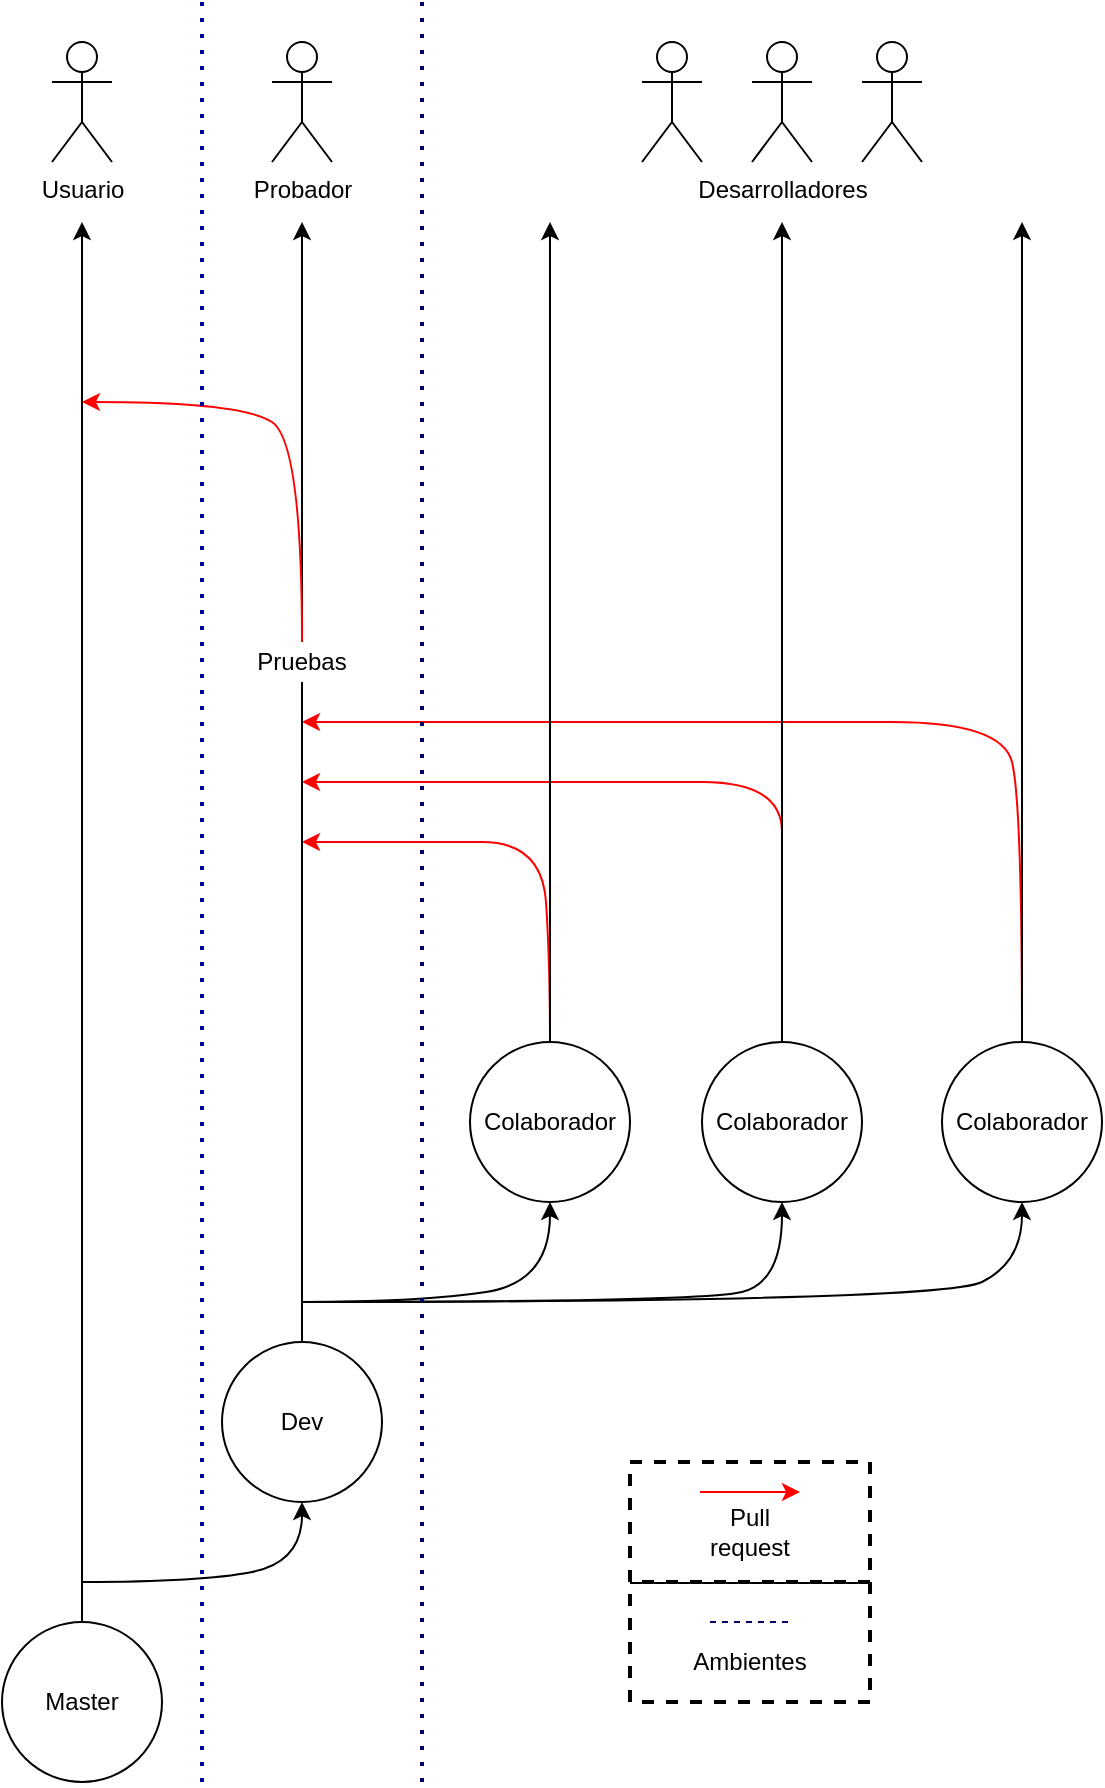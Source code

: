 <mxfile version="13.6.5" type="github">
  <diagram id="6-Giw8CHRXXG0erkQnG9" name="Page-1">
    <mxGraphModel dx="866" dy="490" grid="1" gridSize="10" guides="1" tooltips="1" connect="1" arrows="1" fold="1" page="1" pageScale="1" pageWidth="827" pageHeight="1169" math="0" shadow="0">
      <root>
        <mxCell id="0" />
        <mxCell id="1" parent="0" />
        <mxCell id="gkVkLWcn6_179aJGpPZe-38" value="" style="rounded=0;whiteSpace=wrap;html=1;glass=0;strokeWidth=2;sketch=0;shadow=0;dashed=1;" vertex="1" parent="1">
          <mxGeometry x="364" y="870" width="120" height="60" as="geometry" />
        </mxCell>
        <mxCell id="gkVkLWcn6_179aJGpPZe-33" value="" style="rounded=0;whiteSpace=wrap;html=1;glass=0;strokeWidth=2;sketch=0;shadow=0;dashed=1;" vertex="1" parent="1">
          <mxGeometry x="364" y="810" width="120" height="60" as="geometry" />
        </mxCell>
        <mxCell id="gkVkLWcn6_179aJGpPZe-1" value="Master" style="ellipse;whiteSpace=wrap;html=1;aspect=fixed;" vertex="1" parent="1">
          <mxGeometry x="50" y="890" width="80" height="80" as="geometry" />
        </mxCell>
        <mxCell id="gkVkLWcn6_179aJGpPZe-2" value="Dev" style="ellipse;whiteSpace=wrap;html=1;aspect=fixed;" vertex="1" parent="1">
          <mxGeometry x="160" y="750" width="80" height="80" as="geometry" />
        </mxCell>
        <mxCell id="gkVkLWcn6_179aJGpPZe-3" value="" style="endArrow=classic;html=1;exitX=0.5;exitY=0;exitDx=0;exitDy=0;" edge="1" parent="1" source="gkVkLWcn6_179aJGpPZe-1">
          <mxGeometry width="50" height="50" relative="1" as="geometry">
            <mxPoint x="270" y="780" as="sourcePoint" />
            <mxPoint x="90" y="190" as="targetPoint" />
          </mxGeometry>
        </mxCell>
        <mxCell id="gkVkLWcn6_179aJGpPZe-4" value="" style="endArrow=classic;html=1;exitX=0.5;exitY=0;exitDx=0;exitDy=0;" edge="1" parent="1" source="gkVkLWcn6_179aJGpPZe-23">
          <mxGeometry width="50" height="50" relative="1" as="geometry">
            <mxPoint x="270" y="780" as="sourcePoint" />
            <mxPoint x="200" y="190" as="targetPoint" />
          </mxGeometry>
        </mxCell>
        <mxCell id="gkVkLWcn6_179aJGpPZe-5" value="" style="curved=1;endArrow=classic;html=1;entryX=0.5;entryY=1;entryDx=0;entryDy=0;" edge="1" parent="1" target="gkVkLWcn6_179aJGpPZe-2">
          <mxGeometry width="50" height="50" relative="1" as="geometry">
            <mxPoint x="90" y="870" as="sourcePoint" />
            <mxPoint x="320" y="730" as="targetPoint" />
            <Array as="points">
              <mxPoint x="150" y="870" />
              <mxPoint x="200" y="860" />
            </Array>
          </mxGeometry>
        </mxCell>
        <mxCell id="gkVkLWcn6_179aJGpPZe-6" value="Usuario" style="shape=umlActor;verticalLabelPosition=bottom;verticalAlign=top;html=1;outlineConnect=0;" vertex="1" parent="1">
          <mxGeometry x="75" y="100" width="30" height="60" as="geometry" />
        </mxCell>
        <mxCell id="gkVkLWcn6_179aJGpPZe-7" value="Colaborador" style="ellipse;whiteSpace=wrap;html=1;aspect=fixed;" vertex="1" parent="1">
          <mxGeometry x="284" y="600" width="80" height="80" as="geometry" />
        </mxCell>
        <mxCell id="gkVkLWcn6_179aJGpPZe-8" value="" style="curved=1;endArrow=classic;html=1;entryX=0.5;entryY=1;entryDx=0;entryDy=0;" edge="1" parent="1" target="gkVkLWcn6_179aJGpPZe-7">
          <mxGeometry width="50" height="50" relative="1" as="geometry">
            <mxPoint x="200" y="730" as="sourcePoint" />
            <mxPoint x="350" y="690" as="targetPoint" />
            <Array as="points">
              <mxPoint x="260" y="730" />
              <mxPoint x="324" y="720" />
            </Array>
          </mxGeometry>
        </mxCell>
        <mxCell id="gkVkLWcn6_179aJGpPZe-9" value="Colaborador" style="ellipse;whiteSpace=wrap;html=1;aspect=fixed;" vertex="1" parent="1">
          <mxGeometry x="400" y="600" width="80" height="80" as="geometry" />
        </mxCell>
        <mxCell id="gkVkLWcn6_179aJGpPZe-10" value="Colaborador" style="ellipse;whiteSpace=wrap;html=1;aspect=fixed;" vertex="1" parent="1">
          <mxGeometry x="520" y="600" width="80" height="80" as="geometry" />
        </mxCell>
        <mxCell id="gkVkLWcn6_179aJGpPZe-11" value="" style="curved=1;endArrow=classic;html=1;entryX=0.5;entryY=1;entryDx=0;entryDy=0;" edge="1" parent="1" target="gkVkLWcn6_179aJGpPZe-9">
          <mxGeometry width="50" height="50" relative="1" as="geometry">
            <mxPoint x="200" y="730" as="sourcePoint" />
            <mxPoint x="350" y="690" as="targetPoint" />
            <Array as="points">
              <mxPoint x="400" y="730" />
              <mxPoint x="440" y="720" />
            </Array>
          </mxGeometry>
        </mxCell>
        <mxCell id="gkVkLWcn6_179aJGpPZe-12" value="" style="curved=1;endArrow=classic;html=1;entryX=0.5;entryY=1;entryDx=0;entryDy=0;" edge="1" parent="1" target="gkVkLWcn6_179aJGpPZe-10">
          <mxGeometry width="50" height="50" relative="1" as="geometry">
            <mxPoint x="200" y="730" as="sourcePoint" />
            <mxPoint x="350" y="770" as="targetPoint" />
            <Array as="points">
              <mxPoint x="520" y="730" />
              <mxPoint x="560" y="710" />
            </Array>
          </mxGeometry>
        </mxCell>
        <mxCell id="gkVkLWcn6_179aJGpPZe-14" value="" style="curved=1;endArrow=classic;html=1;exitX=0.5;exitY=0;exitDx=0;exitDy=0;strokeColor=#FF0000;" edge="1" parent="1" source="gkVkLWcn6_179aJGpPZe-7">
          <mxGeometry width="50" height="50" relative="1" as="geometry">
            <mxPoint x="370" y="480" as="sourcePoint" />
            <mxPoint x="200" y="500" as="targetPoint" />
            <Array as="points">
              <mxPoint x="324" y="560" />
              <mxPoint x="320" y="500" />
              <mxPoint x="260" y="500" />
            </Array>
          </mxGeometry>
        </mxCell>
        <mxCell id="gkVkLWcn6_179aJGpPZe-15" value="" style="curved=1;endArrow=classic;html=1;exitX=0.5;exitY=0;exitDx=0;exitDy=0;strokeColor=#FF0000;" edge="1" parent="1" source="gkVkLWcn6_179aJGpPZe-9">
          <mxGeometry width="50" height="50" relative="1" as="geometry">
            <mxPoint x="370" y="550" as="sourcePoint" />
            <mxPoint x="200" y="470" as="targetPoint" />
            <Array as="points">
              <mxPoint x="440" y="520" />
              <mxPoint x="440" y="470" />
              <mxPoint x="360" y="470" />
            </Array>
          </mxGeometry>
        </mxCell>
        <mxCell id="gkVkLWcn6_179aJGpPZe-17" value="" style="curved=1;endArrow=classic;html=1;exitX=0.5;exitY=0;exitDx=0;exitDy=0;strokeColor=#FF0000;" edge="1" parent="1" source="gkVkLWcn6_179aJGpPZe-10">
          <mxGeometry width="50" height="50" relative="1" as="geometry">
            <mxPoint x="370" y="550" as="sourcePoint" />
            <mxPoint x="200" y="440" as="targetPoint" />
            <Array as="points">
              <mxPoint x="560" y="480" />
              <mxPoint x="550" y="440" />
              <mxPoint x="440" y="440" />
            </Array>
          </mxGeometry>
        </mxCell>
        <mxCell id="gkVkLWcn6_179aJGpPZe-19" value="" style="curved=1;endArrow=classic;html=1;fillColor=#f8cecc;strokeColor=#FF0000;exitX=0.5;exitY=0;exitDx=0;exitDy=0;" edge="1" parent="1" source="gkVkLWcn6_179aJGpPZe-23">
          <mxGeometry width="50" height="50" relative="1" as="geometry">
            <mxPoint x="200" y="400" as="sourcePoint" />
            <mxPoint x="90" y="280" as="targetPoint" />
            <Array as="points">
              <mxPoint x="200" y="300" />
              <mxPoint x="170" y="280" />
            </Array>
          </mxGeometry>
        </mxCell>
        <mxCell id="gkVkLWcn6_179aJGpPZe-20" value="" style="endArrow=classic;html=1;exitX=0.5;exitY=0;exitDx=0;exitDy=0;" edge="1" parent="1" source="gkVkLWcn6_179aJGpPZe-7">
          <mxGeometry width="50" height="50" relative="1" as="geometry">
            <mxPoint x="370" y="550" as="sourcePoint" />
            <mxPoint x="324" y="190" as="targetPoint" />
          </mxGeometry>
        </mxCell>
        <mxCell id="gkVkLWcn6_179aJGpPZe-21" value="" style="endArrow=classic;html=1;exitX=0.5;exitY=0;exitDx=0;exitDy=0;" edge="1" parent="1" source="gkVkLWcn6_179aJGpPZe-9">
          <mxGeometry width="50" height="50" relative="1" as="geometry">
            <mxPoint x="370" y="550" as="sourcePoint" />
            <mxPoint x="440" y="190" as="targetPoint" />
          </mxGeometry>
        </mxCell>
        <mxCell id="gkVkLWcn6_179aJGpPZe-22" value="" style="endArrow=classic;html=1;exitX=0.5;exitY=0;exitDx=0;exitDy=0;" edge="1" parent="1" source="gkVkLWcn6_179aJGpPZe-10">
          <mxGeometry width="50" height="50" relative="1" as="geometry">
            <mxPoint x="370" y="550" as="sourcePoint" />
            <mxPoint x="560" y="190" as="targetPoint" />
          </mxGeometry>
        </mxCell>
        <mxCell id="gkVkLWcn6_179aJGpPZe-23" value="Pruebas" style="text;html=1;strokeColor=none;fillColor=none;align=center;verticalAlign=middle;whiteSpace=wrap;rounded=0;" vertex="1" parent="1">
          <mxGeometry x="180" y="400" width="40" height="20" as="geometry" />
        </mxCell>
        <mxCell id="gkVkLWcn6_179aJGpPZe-24" value="" style="endArrow=none;html=1;exitX=0.5;exitY=0;exitDx=0;exitDy=0;entryX=0.5;entryY=1;entryDx=0;entryDy=0;" edge="1" parent="1" source="gkVkLWcn6_179aJGpPZe-2" target="gkVkLWcn6_179aJGpPZe-23">
          <mxGeometry width="50" height="50" relative="1" as="geometry">
            <mxPoint x="370" y="670" as="sourcePoint" />
            <mxPoint x="420" y="620" as="targetPoint" />
          </mxGeometry>
        </mxCell>
        <mxCell id="gkVkLWcn6_179aJGpPZe-25" value="" style="endArrow=classic;html=1;strokeColor=#FF0000;" edge="1" parent="1">
          <mxGeometry width="50" height="50" relative="1" as="geometry">
            <mxPoint x="399" y="825" as="sourcePoint" />
            <mxPoint x="449" y="825" as="targetPoint" />
          </mxGeometry>
        </mxCell>
        <mxCell id="gkVkLWcn6_179aJGpPZe-26" value="Pull request" style="text;html=1;strokeColor=none;fillColor=none;align=center;verticalAlign=middle;whiteSpace=wrap;rounded=0;" vertex="1" parent="1">
          <mxGeometry x="399" y="835" width="50" height="20" as="geometry" />
        </mxCell>
        <mxCell id="gkVkLWcn6_179aJGpPZe-29" value="Desarrolladores" style="shape=umlActor;verticalLabelPosition=bottom;verticalAlign=top;html=1;outlineConnect=0;" vertex="1" parent="1">
          <mxGeometry x="425" y="100" width="30" height="60" as="geometry" />
        </mxCell>
        <mxCell id="gkVkLWcn6_179aJGpPZe-30" value="" style="shape=umlActor;verticalLabelPosition=bottom;verticalAlign=top;html=1;outlineConnect=0;" vertex="1" parent="1">
          <mxGeometry x="370" y="100" width="30" height="60" as="geometry" />
        </mxCell>
        <mxCell id="gkVkLWcn6_179aJGpPZe-31" value="" style="shape=umlActor;verticalLabelPosition=bottom;verticalAlign=top;html=1;outlineConnect=0;" vertex="1" parent="1">
          <mxGeometry x="480" y="100" width="30" height="60" as="geometry" />
        </mxCell>
        <mxCell id="gkVkLWcn6_179aJGpPZe-32" value="Probador" style="shape=umlActor;verticalLabelPosition=bottom;verticalAlign=top;html=1;outlineConnect=0;" vertex="1" parent="1">
          <mxGeometry x="185" y="100" width="30" height="60" as="geometry" />
        </mxCell>
        <mxCell id="gkVkLWcn6_179aJGpPZe-34" value="" style="endArrow=none;dashed=1;html=1;dashPattern=1 3;strokeWidth=2;strokeColor=#000066;" edge="1" parent="1">
          <mxGeometry width="50" height="50" relative="1" as="geometry">
            <mxPoint x="260" y="970" as="sourcePoint" />
            <mxPoint x="260" y="80" as="targetPoint" />
          </mxGeometry>
        </mxCell>
        <mxCell id="gkVkLWcn6_179aJGpPZe-35" value="" style="endArrow=none;dashed=1;html=1;dashPattern=1 3;strokeWidth=2;strokeColor=#000099;" edge="1" parent="1">
          <mxGeometry width="50" height="50" relative="1" as="geometry">
            <mxPoint x="150" y="970" as="sourcePoint" />
            <mxPoint x="150" y="80" as="targetPoint" />
          </mxGeometry>
        </mxCell>
        <mxCell id="gkVkLWcn6_179aJGpPZe-36" value="" style="endArrow=none;dashed=1;html=1;strokeColor=#000066;" edge="1" parent="1">
          <mxGeometry width="50" height="50" relative="1" as="geometry">
            <mxPoint x="404" y="890" as="sourcePoint" />
            <mxPoint x="444" y="890" as="targetPoint" />
          </mxGeometry>
        </mxCell>
        <mxCell id="gkVkLWcn6_179aJGpPZe-37" value="Ambientes" style="text;html=1;strokeColor=none;fillColor=none;align=center;verticalAlign=middle;whiteSpace=wrap;rounded=0;shadow=0;glass=0;dashed=1;sketch=0;" vertex="1" parent="1">
          <mxGeometry x="404" y="900" width="40" height="20" as="geometry" />
        </mxCell>
      </root>
    </mxGraphModel>
  </diagram>
</mxfile>
